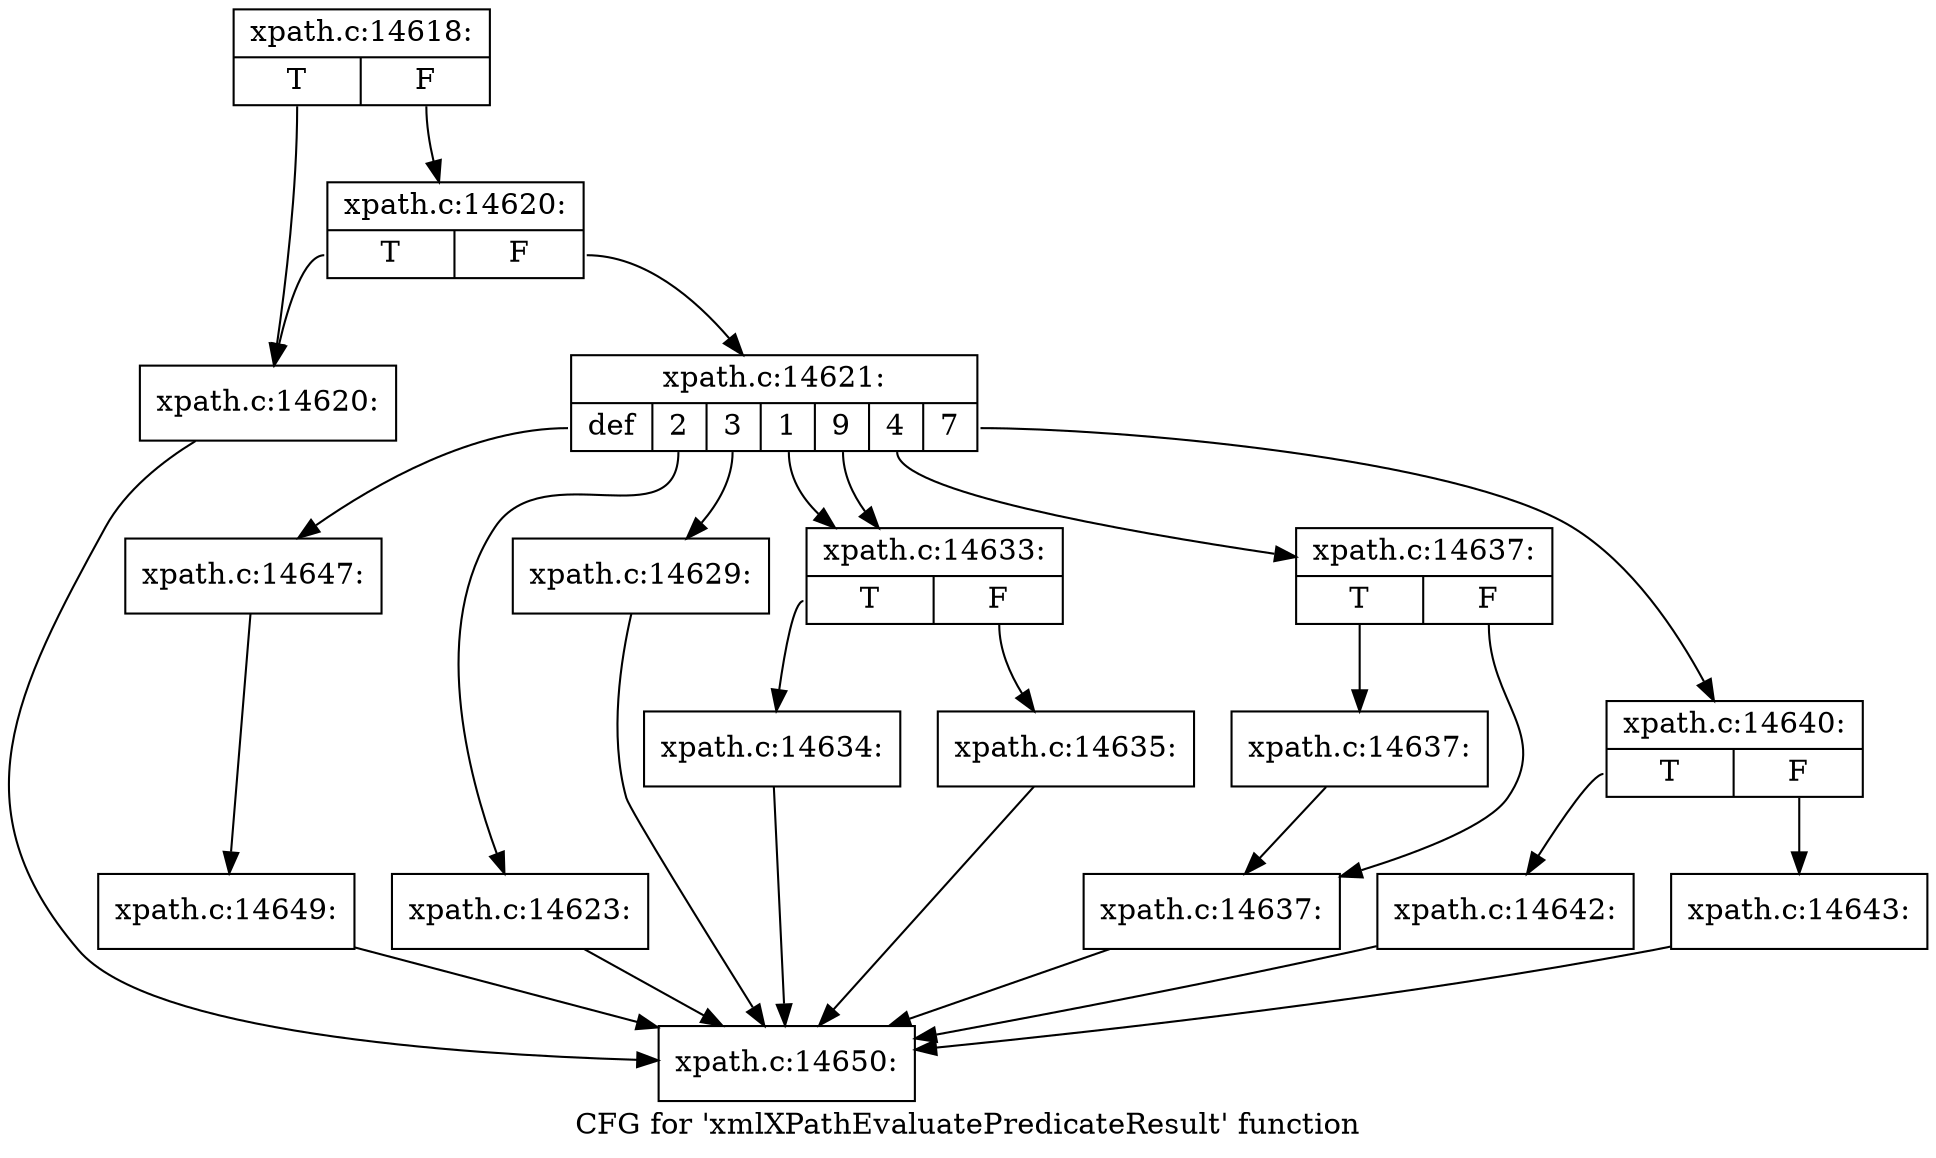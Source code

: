 digraph "CFG for 'xmlXPathEvaluatePredicateResult' function" {
	label="CFG for 'xmlXPathEvaluatePredicateResult' function";

	Node0x4935050 [shape=record,label="{xpath.c:14618:|{<s0>T|<s1>F}}"];
	Node0x4935050:s0 -> Node0x4900df0;
	Node0x4935050:s1 -> Node0x4900e90;
	Node0x4900e90 [shape=record,label="{xpath.c:14620:|{<s0>T|<s1>F}}"];
	Node0x4900e90:s0 -> Node0x4900df0;
	Node0x4900e90:s1 -> Node0x4900e40;
	Node0x4900df0 [shape=record,label="{xpath.c:14620:}"];
	Node0x4900df0 -> Node0x48b7230;
	Node0x4900e40 [shape=record,label="{xpath.c:14621:|{<s0>def|<s1>2|<s2>3|<s3>1|<s4>9|<s5>4|<s6>7}}"];
	Node0x4900e40:s0 -> Node0x4936240;
	Node0x4900e40:s1 -> Node0x4936580;
	Node0x4900e40:s2 -> Node0x49368d0;
	Node0x4900e40:s3 -> Node0x4937080;
	Node0x4900e40:s4 -> Node0x4937080;
	Node0x4900e40:s5 -> Node0x4937c50;
	Node0x4900e40:s6 -> Node0x49387a0;
	Node0x4936580 [shape=record,label="{xpath.c:14623:}"];
	Node0x4936580 -> Node0x48b7230;
	Node0x49368d0 [shape=record,label="{xpath.c:14629:}"];
	Node0x49368d0 -> Node0x48b7230;
	Node0x4937080 [shape=record,label="{xpath.c:14633:|{<s0>T|<s1>F}}"];
	Node0x4937080:s0 -> Node0x4937170;
	Node0x4937080:s1 -> Node0x49371c0;
	Node0x4937170 [shape=record,label="{xpath.c:14634:}"];
	Node0x4937170 -> Node0x48b7230;
	Node0x49371c0 [shape=record,label="{xpath.c:14635:}"];
	Node0x49371c0 -> Node0x48b7230;
	Node0x4937c50 [shape=record,label="{xpath.c:14637:|{<s0>T|<s1>F}}"];
	Node0x4937c50:s0 -> Node0x4937d80;
	Node0x4937c50:s1 -> Node0x4937d30;
	Node0x4937d80 [shape=record,label="{xpath.c:14637:}"];
	Node0x4937d80 -> Node0x4937d30;
	Node0x4937d30 [shape=record,label="{xpath.c:14637:}"];
	Node0x4937d30 -> Node0x48b7230;
	Node0x49387a0 [shape=record,label="{xpath.c:14640:|{<s0>T|<s1>F}}"];
	Node0x49387a0:s0 -> Node0x4938e00;
	Node0x49387a0:s1 -> Node0x4938e50;
	Node0x4938e00 [shape=record,label="{xpath.c:14642:}"];
	Node0x4938e00 -> Node0x48b7230;
	Node0x4938e50 [shape=record,label="{xpath.c:14643:}"];
	Node0x4938e50 -> Node0x48b7230;
	Node0x4936240 [shape=record,label="{xpath.c:14647:}"];
	Node0x4936240 -> Node0x4936030;
	Node0x4936030 [shape=record,label="{xpath.c:14649:}"];
	Node0x4936030 -> Node0x48b7230;
	Node0x48b7230 [shape=record,label="{xpath.c:14650:}"];
}
